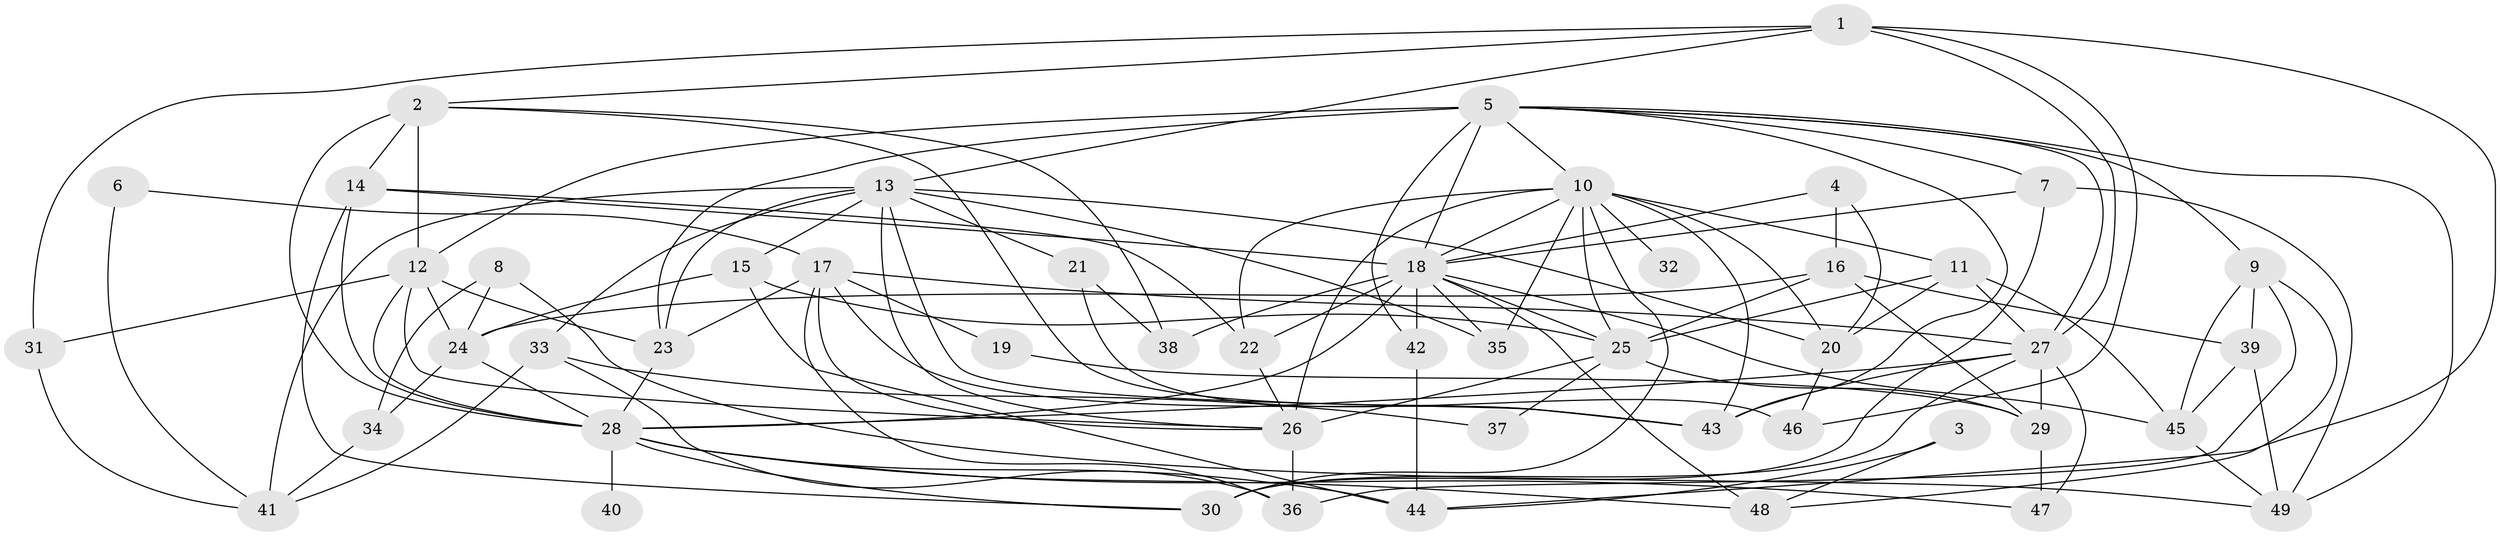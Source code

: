 // original degree distribution, {6: 0.061855670103092786, 2: 0.09278350515463918, 3: 0.29896907216494845, 5: 0.25773195876288657, 4: 0.25773195876288657, 8: 0.010309278350515464, 7: 0.020618556701030927}
// Generated by graph-tools (version 1.1) at 2025/36/03/09/25 02:36:13]
// undirected, 49 vertices, 123 edges
graph export_dot {
graph [start="1"]
  node [color=gray90,style=filled];
  1;
  2;
  3;
  4;
  5;
  6;
  7;
  8;
  9;
  10;
  11;
  12;
  13;
  14;
  15;
  16;
  17;
  18;
  19;
  20;
  21;
  22;
  23;
  24;
  25;
  26;
  27;
  28;
  29;
  30;
  31;
  32;
  33;
  34;
  35;
  36;
  37;
  38;
  39;
  40;
  41;
  42;
  43;
  44;
  45;
  46;
  47;
  48;
  49;
  1 -- 2 [weight=1.0];
  1 -- 13 [weight=1.0];
  1 -- 27 [weight=1.0];
  1 -- 31 [weight=1.0];
  1 -- 44 [weight=1.0];
  1 -- 46 [weight=1.0];
  2 -- 12 [weight=2.0];
  2 -- 14 [weight=2.0];
  2 -- 28 [weight=1.0];
  2 -- 38 [weight=1.0];
  2 -- 43 [weight=1.0];
  3 -- 44 [weight=1.0];
  3 -- 48 [weight=1.0];
  4 -- 16 [weight=1.0];
  4 -- 18 [weight=1.0];
  4 -- 20 [weight=1.0];
  5 -- 7 [weight=1.0];
  5 -- 9 [weight=1.0];
  5 -- 10 [weight=1.0];
  5 -- 12 [weight=1.0];
  5 -- 18 [weight=1.0];
  5 -- 23 [weight=3.0];
  5 -- 27 [weight=1.0];
  5 -- 42 [weight=1.0];
  5 -- 43 [weight=1.0];
  5 -- 49 [weight=1.0];
  6 -- 17 [weight=1.0];
  6 -- 41 [weight=1.0];
  7 -- 18 [weight=1.0];
  7 -- 30 [weight=1.0];
  7 -- 49 [weight=1.0];
  8 -- 24 [weight=1.0];
  8 -- 34 [weight=1.0];
  8 -- 49 [weight=1.0];
  9 -- 36 [weight=1.0];
  9 -- 39 [weight=1.0];
  9 -- 45 [weight=1.0];
  9 -- 48 [weight=1.0];
  10 -- 11 [weight=1.0];
  10 -- 18 [weight=1.0];
  10 -- 20 [weight=1.0];
  10 -- 22 [weight=1.0];
  10 -- 25 [weight=1.0];
  10 -- 26 [weight=1.0];
  10 -- 30 [weight=1.0];
  10 -- 32 [weight=2.0];
  10 -- 35 [weight=1.0];
  10 -- 43 [weight=1.0];
  11 -- 20 [weight=1.0];
  11 -- 25 [weight=1.0];
  11 -- 27 [weight=1.0];
  11 -- 45 [weight=1.0];
  12 -- 23 [weight=1.0];
  12 -- 24 [weight=1.0];
  12 -- 26 [weight=1.0];
  12 -- 28 [weight=1.0];
  12 -- 31 [weight=1.0];
  13 -- 15 [weight=1.0];
  13 -- 20 [weight=1.0];
  13 -- 21 [weight=1.0];
  13 -- 23 [weight=1.0];
  13 -- 26 [weight=1.0];
  13 -- 33 [weight=1.0];
  13 -- 35 [weight=1.0];
  13 -- 41 [weight=2.0];
  13 -- 43 [weight=1.0];
  14 -- 18 [weight=1.0];
  14 -- 22 [weight=1.0];
  14 -- 28 [weight=2.0];
  14 -- 30 [weight=1.0];
  15 -- 24 [weight=2.0];
  15 -- 25 [weight=1.0];
  15 -- 44 [weight=1.0];
  16 -- 24 [weight=1.0];
  16 -- 25 [weight=3.0];
  16 -- 29 [weight=1.0];
  16 -- 39 [weight=1.0];
  17 -- 19 [weight=2.0];
  17 -- 23 [weight=2.0];
  17 -- 26 [weight=1.0];
  17 -- 27 [weight=1.0];
  17 -- 36 [weight=1.0];
  17 -- 43 [weight=1.0];
  18 -- 22 [weight=1.0];
  18 -- 25 [weight=2.0];
  18 -- 28 [weight=2.0];
  18 -- 35 [weight=1.0];
  18 -- 38 [weight=1.0];
  18 -- 42 [weight=1.0];
  18 -- 45 [weight=1.0];
  18 -- 48 [weight=1.0];
  19 -- 29 [weight=1.0];
  20 -- 46 [weight=1.0];
  21 -- 38 [weight=1.0];
  21 -- 46 [weight=1.0];
  22 -- 26 [weight=1.0];
  23 -- 28 [weight=1.0];
  24 -- 28 [weight=1.0];
  24 -- 34 [weight=1.0];
  25 -- 26 [weight=3.0];
  25 -- 29 [weight=1.0];
  25 -- 37 [weight=2.0];
  26 -- 36 [weight=1.0];
  27 -- 28 [weight=1.0];
  27 -- 29 [weight=1.0];
  27 -- 30 [weight=1.0];
  27 -- 43 [weight=1.0];
  27 -- 47 [weight=1.0];
  28 -- 30 [weight=1.0];
  28 -- 40 [weight=2.0];
  28 -- 44 [weight=1.0];
  28 -- 47 [weight=1.0];
  28 -- 48 [weight=1.0];
  29 -- 47 [weight=1.0];
  31 -- 41 [weight=1.0];
  33 -- 36 [weight=1.0];
  33 -- 37 [weight=1.0];
  33 -- 41 [weight=1.0];
  34 -- 41 [weight=1.0];
  39 -- 45 [weight=1.0];
  39 -- 49 [weight=1.0];
  42 -- 44 [weight=1.0];
  45 -- 49 [weight=1.0];
}
